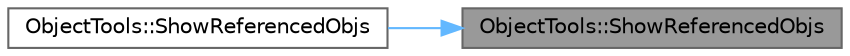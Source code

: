 digraph "ObjectTools::ShowReferencedObjs"
{
 // INTERACTIVE_SVG=YES
 // LATEX_PDF_SIZE
  bgcolor="transparent";
  edge [fontname=Helvetica,fontsize=10,labelfontname=Helvetica,labelfontsize=10];
  node [fontname=Helvetica,fontsize=10,shape=box,height=0.2,width=0.4];
  rankdir="RL";
  Node1 [id="Node000001",label="ObjectTools::ShowReferencedObjs",height=0.2,width=0.4,color="gray40", fillcolor="grey60", style="filled", fontcolor="black",tooltip="Displays all of the objects the passed in object references."];
  Node1 -> Node2 [id="edge1_Node000001_Node000002",dir="back",color="steelblue1",style="solid",tooltip=" "];
  Node2 [id="Node000002",label="ObjectTools::ShowReferencedObjs",height=0.2,width=0.4,color="grey40", fillcolor="white", style="filled",URL="$d0/d69/namespaceObjectTools.html#a8b2335a2b7d80e620fe4fb928c717df1",tooltip="Displays all of the objects the passed in object references."];
}
